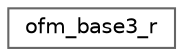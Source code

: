 digraph "Graphical Class Hierarchy"
{
 // LATEX_PDF_SIZE
  bgcolor="transparent";
  edge [fontname=Helvetica,fontsize=10,labelfontname=Helvetica,labelfontsize=10];
  node [fontname=Helvetica,fontsize=10,shape=box,height=0.2,width=0.4];
  rankdir="LR";
  Node0 [id="Node000000",label="ofm_base3_r",height=0.2,width=0.4,color="grey40", fillcolor="white", style="filled",URL="$structofm__base3__r.html",tooltip=" "];
}
